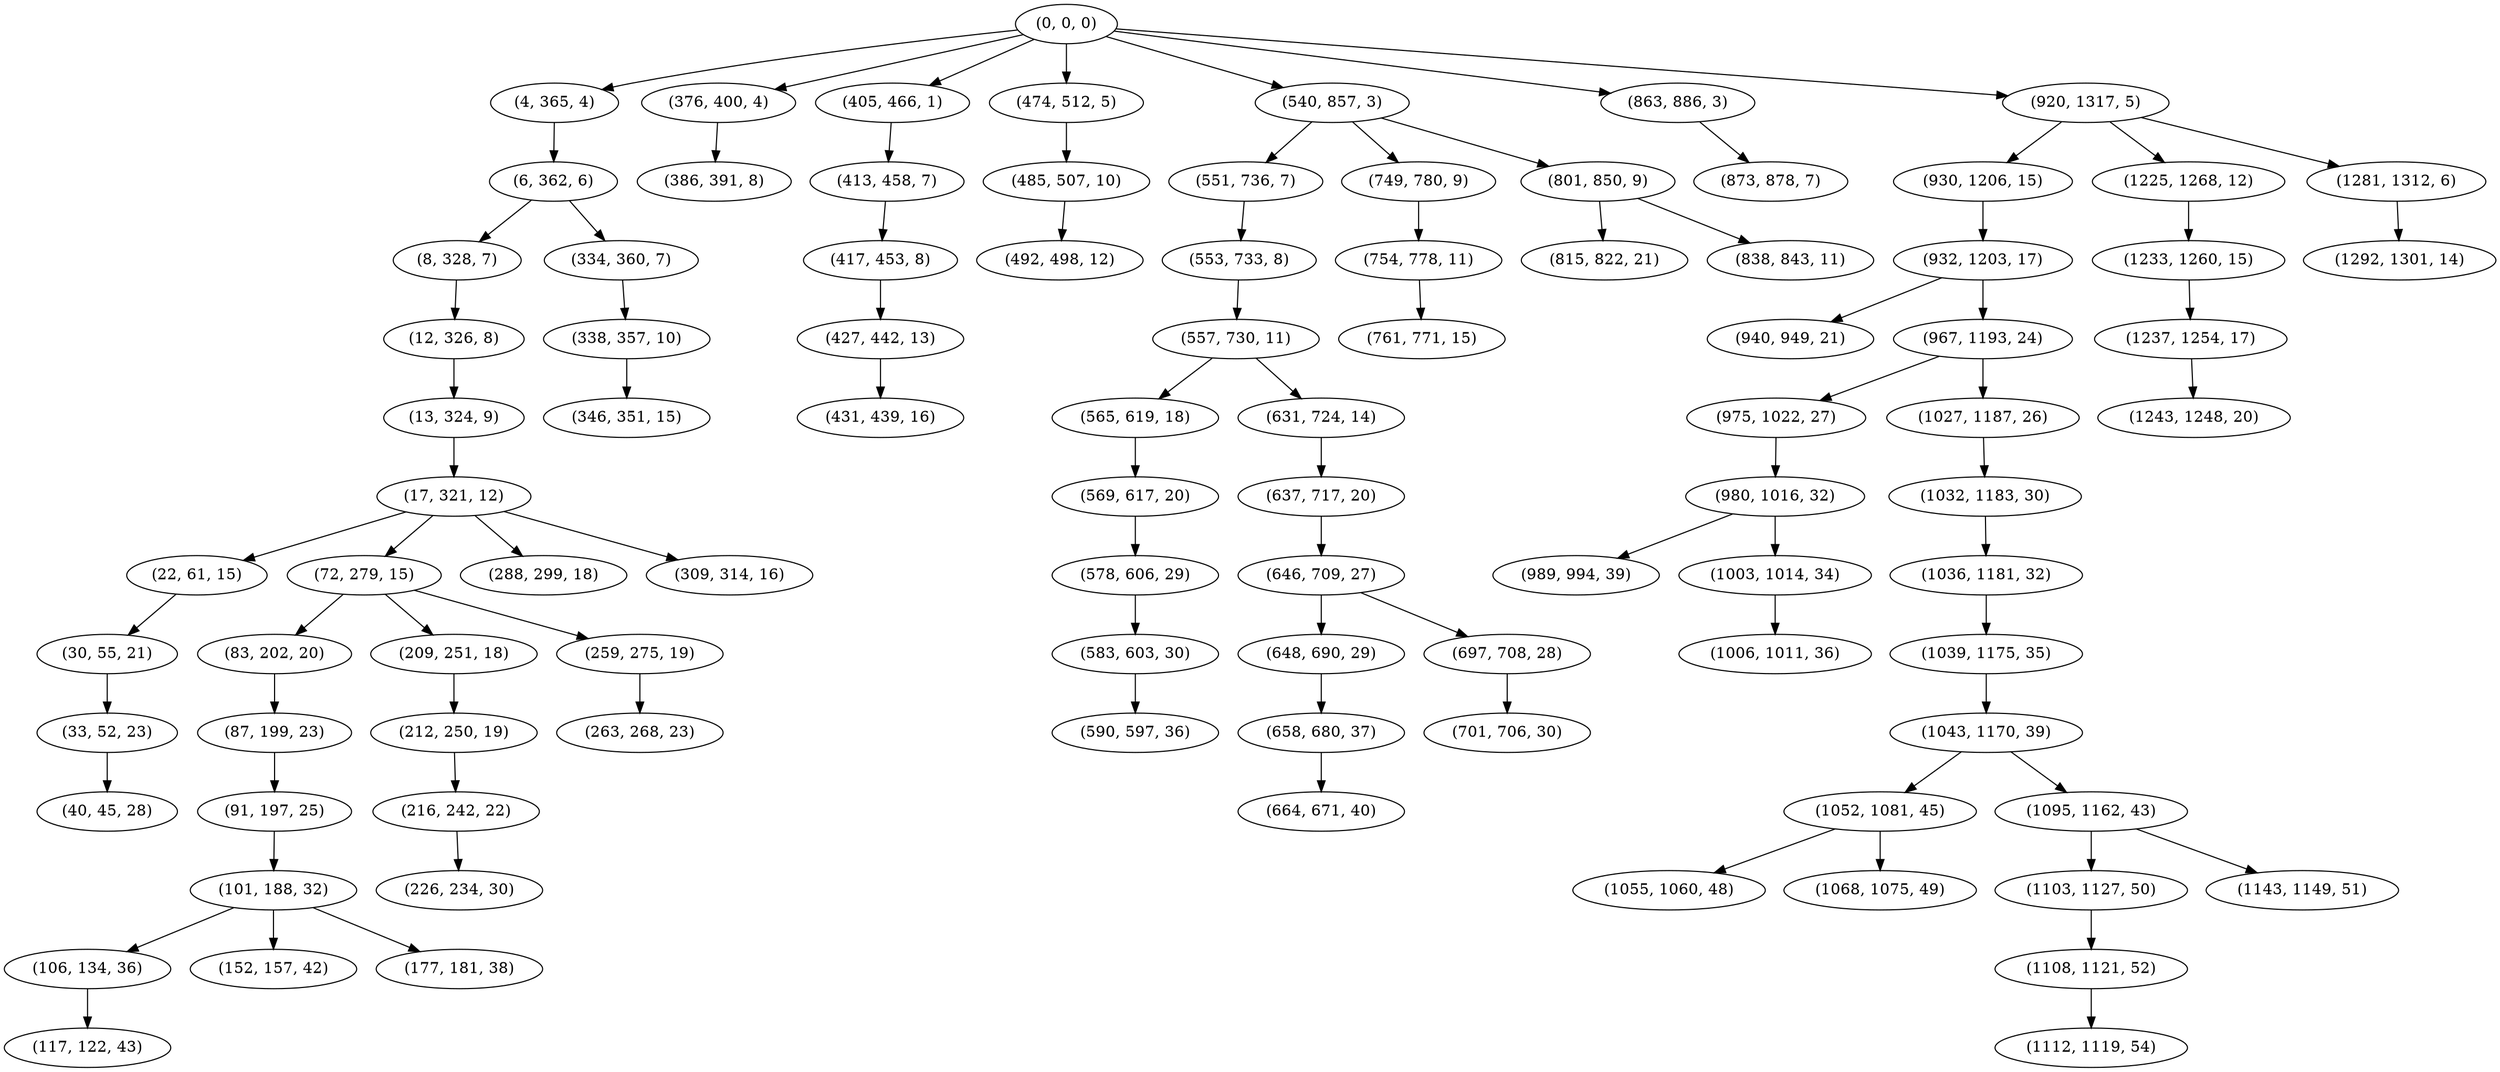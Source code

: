 digraph tree {
    "(0, 0, 0)";
    "(4, 365, 4)";
    "(6, 362, 6)";
    "(8, 328, 7)";
    "(12, 326, 8)";
    "(13, 324, 9)";
    "(17, 321, 12)";
    "(22, 61, 15)";
    "(30, 55, 21)";
    "(33, 52, 23)";
    "(40, 45, 28)";
    "(72, 279, 15)";
    "(83, 202, 20)";
    "(87, 199, 23)";
    "(91, 197, 25)";
    "(101, 188, 32)";
    "(106, 134, 36)";
    "(117, 122, 43)";
    "(152, 157, 42)";
    "(177, 181, 38)";
    "(209, 251, 18)";
    "(212, 250, 19)";
    "(216, 242, 22)";
    "(226, 234, 30)";
    "(259, 275, 19)";
    "(263, 268, 23)";
    "(288, 299, 18)";
    "(309, 314, 16)";
    "(334, 360, 7)";
    "(338, 357, 10)";
    "(346, 351, 15)";
    "(376, 400, 4)";
    "(386, 391, 8)";
    "(405, 466, 1)";
    "(413, 458, 7)";
    "(417, 453, 8)";
    "(427, 442, 13)";
    "(431, 439, 16)";
    "(474, 512, 5)";
    "(485, 507, 10)";
    "(492, 498, 12)";
    "(540, 857, 3)";
    "(551, 736, 7)";
    "(553, 733, 8)";
    "(557, 730, 11)";
    "(565, 619, 18)";
    "(569, 617, 20)";
    "(578, 606, 29)";
    "(583, 603, 30)";
    "(590, 597, 36)";
    "(631, 724, 14)";
    "(637, 717, 20)";
    "(646, 709, 27)";
    "(648, 690, 29)";
    "(658, 680, 37)";
    "(664, 671, 40)";
    "(697, 708, 28)";
    "(701, 706, 30)";
    "(749, 780, 9)";
    "(754, 778, 11)";
    "(761, 771, 15)";
    "(801, 850, 9)";
    "(815, 822, 21)";
    "(838, 843, 11)";
    "(863, 886, 3)";
    "(873, 878, 7)";
    "(920, 1317, 5)";
    "(930, 1206, 15)";
    "(932, 1203, 17)";
    "(940, 949, 21)";
    "(967, 1193, 24)";
    "(975, 1022, 27)";
    "(980, 1016, 32)";
    "(989, 994, 39)";
    "(1003, 1014, 34)";
    "(1006, 1011, 36)";
    "(1027, 1187, 26)";
    "(1032, 1183, 30)";
    "(1036, 1181, 32)";
    "(1039, 1175, 35)";
    "(1043, 1170, 39)";
    "(1052, 1081, 45)";
    "(1055, 1060, 48)";
    "(1068, 1075, 49)";
    "(1095, 1162, 43)";
    "(1103, 1127, 50)";
    "(1108, 1121, 52)";
    "(1112, 1119, 54)";
    "(1143, 1149, 51)";
    "(1225, 1268, 12)";
    "(1233, 1260, 15)";
    "(1237, 1254, 17)";
    "(1243, 1248, 20)";
    "(1281, 1312, 6)";
    "(1292, 1301, 14)";
    "(0, 0, 0)" -> "(4, 365, 4)";
    "(0, 0, 0)" -> "(376, 400, 4)";
    "(0, 0, 0)" -> "(405, 466, 1)";
    "(0, 0, 0)" -> "(474, 512, 5)";
    "(0, 0, 0)" -> "(540, 857, 3)";
    "(0, 0, 0)" -> "(863, 886, 3)";
    "(0, 0, 0)" -> "(920, 1317, 5)";
    "(4, 365, 4)" -> "(6, 362, 6)";
    "(6, 362, 6)" -> "(8, 328, 7)";
    "(6, 362, 6)" -> "(334, 360, 7)";
    "(8, 328, 7)" -> "(12, 326, 8)";
    "(12, 326, 8)" -> "(13, 324, 9)";
    "(13, 324, 9)" -> "(17, 321, 12)";
    "(17, 321, 12)" -> "(22, 61, 15)";
    "(17, 321, 12)" -> "(72, 279, 15)";
    "(17, 321, 12)" -> "(288, 299, 18)";
    "(17, 321, 12)" -> "(309, 314, 16)";
    "(22, 61, 15)" -> "(30, 55, 21)";
    "(30, 55, 21)" -> "(33, 52, 23)";
    "(33, 52, 23)" -> "(40, 45, 28)";
    "(72, 279, 15)" -> "(83, 202, 20)";
    "(72, 279, 15)" -> "(209, 251, 18)";
    "(72, 279, 15)" -> "(259, 275, 19)";
    "(83, 202, 20)" -> "(87, 199, 23)";
    "(87, 199, 23)" -> "(91, 197, 25)";
    "(91, 197, 25)" -> "(101, 188, 32)";
    "(101, 188, 32)" -> "(106, 134, 36)";
    "(101, 188, 32)" -> "(152, 157, 42)";
    "(101, 188, 32)" -> "(177, 181, 38)";
    "(106, 134, 36)" -> "(117, 122, 43)";
    "(209, 251, 18)" -> "(212, 250, 19)";
    "(212, 250, 19)" -> "(216, 242, 22)";
    "(216, 242, 22)" -> "(226, 234, 30)";
    "(259, 275, 19)" -> "(263, 268, 23)";
    "(334, 360, 7)" -> "(338, 357, 10)";
    "(338, 357, 10)" -> "(346, 351, 15)";
    "(376, 400, 4)" -> "(386, 391, 8)";
    "(405, 466, 1)" -> "(413, 458, 7)";
    "(413, 458, 7)" -> "(417, 453, 8)";
    "(417, 453, 8)" -> "(427, 442, 13)";
    "(427, 442, 13)" -> "(431, 439, 16)";
    "(474, 512, 5)" -> "(485, 507, 10)";
    "(485, 507, 10)" -> "(492, 498, 12)";
    "(540, 857, 3)" -> "(551, 736, 7)";
    "(540, 857, 3)" -> "(749, 780, 9)";
    "(540, 857, 3)" -> "(801, 850, 9)";
    "(551, 736, 7)" -> "(553, 733, 8)";
    "(553, 733, 8)" -> "(557, 730, 11)";
    "(557, 730, 11)" -> "(565, 619, 18)";
    "(557, 730, 11)" -> "(631, 724, 14)";
    "(565, 619, 18)" -> "(569, 617, 20)";
    "(569, 617, 20)" -> "(578, 606, 29)";
    "(578, 606, 29)" -> "(583, 603, 30)";
    "(583, 603, 30)" -> "(590, 597, 36)";
    "(631, 724, 14)" -> "(637, 717, 20)";
    "(637, 717, 20)" -> "(646, 709, 27)";
    "(646, 709, 27)" -> "(648, 690, 29)";
    "(646, 709, 27)" -> "(697, 708, 28)";
    "(648, 690, 29)" -> "(658, 680, 37)";
    "(658, 680, 37)" -> "(664, 671, 40)";
    "(697, 708, 28)" -> "(701, 706, 30)";
    "(749, 780, 9)" -> "(754, 778, 11)";
    "(754, 778, 11)" -> "(761, 771, 15)";
    "(801, 850, 9)" -> "(815, 822, 21)";
    "(801, 850, 9)" -> "(838, 843, 11)";
    "(863, 886, 3)" -> "(873, 878, 7)";
    "(920, 1317, 5)" -> "(930, 1206, 15)";
    "(920, 1317, 5)" -> "(1225, 1268, 12)";
    "(920, 1317, 5)" -> "(1281, 1312, 6)";
    "(930, 1206, 15)" -> "(932, 1203, 17)";
    "(932, 1203, 17)" -> "(940, 949, 21)";
    "(932, 1203, 17)" -> "(967, 1193, 24)";
    "(967, 1193, 24)" -> "(975, 1022, 27)";
    "(967, 1193, 24)" -> "(1027, 1187, 26)";
    "(975, 1022, 27)" -> "(980, 1016, 32)";
    "(980, 1016, 32)" -> "(989, 994, 39)";
    "(980, 1016, 32)" -> "(1003, 1014, 34)";
    "(1003, 1014, 34)" -> "(1006, 1011, 36)";
    "(1027, 1187, 26)" -> "(1032, 1183, 30)";
    "(1032, 1183, 30)" -> "(1036, 1181, 32)";
    "(1036, 1181, 32)" -> "(1039, 1175, 35)";
    "(1039, 1175, 35)" -> "(1043, 1170, 39)";
    "(1043, 1170, 39)" -> "(1052, 1081, 45)";
    "(1043, 1170, 39)" -> "(1095, 1162, 43)";
    "(1052, 1081, 45)" -> "(1055, 1060, 48)";
    "(1052, 1081, 45)" -> "(1068, 1075, 49)";
    "(1095, 1162, 43)" -> "(1103, 1127, 50)";
    "(1095, 1162, 43)" -> "(1143, 1149, 51)";
    "(1103, 1127, 50)" -> "(1108, 1121, 52)";
    "(1108, 1121, 52)" -> "(1112, 1119, 54)";
    "(1225, 1268, 12)" -> "(1233, 1260, 15)";
    "(1233, 1260, 15)" -> "(1237, 1254, 17)";
    "(1237, 1254, 17)" -> "(1243, 1248, 20)";
    "(1281, 1312, 6)" -> "(1292, 1301, 14)";
}
